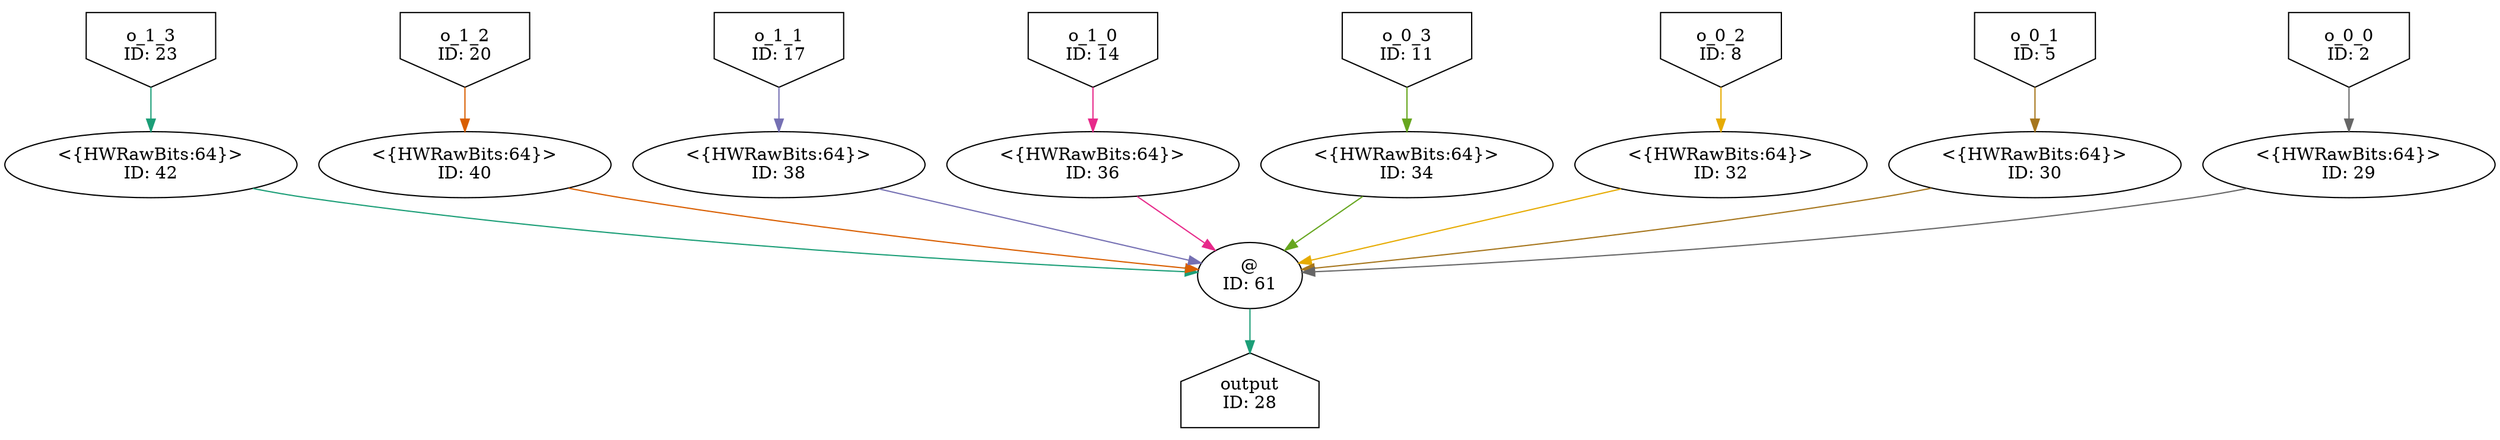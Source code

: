 digraph PRFOutputGen_final{
	NodeInput23 [shape=invhouse, label="o_1_3\nID: 23"];
	NodeReinterpret42 [label="<{HWRawBits:64}>\nID: 42"];
	NodeInput20 [shape=invhouse, label="o_1_2\nID: 20"];
	NodeReinterpret40 [label="<{HWRawBits:64}>\nID: 40"];
	NodeInput17 [shape=invhouse, label="o_1_1\nID: 17"];
	NodeReinterpret38 [label="<{HWRawBits:64}>\nID: 38"];
	NodeInput14 [shape=invhouse, label="o_1_0\nID: 14"];
	NodeReinterpret36 [label="<{HWRawBits:64}>\nID: 36"];
	NodeInput11 [shape=invhouse, label="o_0_3\nID: 11"];
	NodeReinterpret34 [label="<{HWRawBits:64}>\nID: 34"];
	NodeInput8 [shape=invhouse, label="o_0_2\nID: 8"];
	NodeReinterpret32 [label="<{HWRawBits:64}>\nID: 32"];
	NodeInput5 [shape=invhouse, label="o_0_1\nID: 5"];
	NodeReinterpret30 [label="<{HWRawBits:64}>\nID: 30"];
	NodeInput2 [shape=invhouse, label="o_0_0\nID: 2"];
	NodeReinterpret29 [label="<{HWRawBits:64}>\nID: 29"];
	NodeCat61 [label="@\nID: 61"];
	NodeOutput28 [shape=house, label="output\nID: 28"];
	NodeInput23 -> NodeReinterpret42[color="/dark28/1" photon_data="EDGE,SrcNode:23,SrcNodePort:data"];
	NodeInput20 -> NodeReinterpret40[color="/dark28/2" photon_data="EDGE,SrcNode:20,SrcNodePort:data"];
	NodeInput17 -> NodeReinterpret38[color="/dark28/3" photon_data="EDGE,SrcNode:17,SrcNodePort:data"];
	NodeInput14 -> NodeReinterpret36[color="/dark28/4" photon_data="EDGE,SrcNode:14,SrcNodePort:data"];
	NodeInput11 -> NodeReinterpret34[color="/dark28/5" photon_data="EDGE,SrcNode:11,SrcNodePort:data"];
	NodeInput8 -> NodeReinterpret32[color="/dark28/6" photon_data="EDGE,SrcNode:8,SrcNodePort:data"];
	NodeInput5 -> NodeReinterpret30[color="/dark28/7" photon_data="EDGE,SrcNode:5,SrcNodePort:data"];
	NodeInput2 -> NodeReinterpret29[color="/dark28/8" photon_data="EDGE,SrcNode:2,SrcNodePort:data"];
	NodeReinterpret42 -> NodeCat61[color="/dark28/1" photon_data="EDGE,SrcNode:42,SrcNodePort:output"];
	NodeReinterpret40 -> NodeCat61[color="/dark28/2" photon_data="EDGE,SrcNode:40,SrcNodePort:output"];
	NodeReinterpret38 -> NodeCat61[color="/dark28/3" photon_data="EDGE,SrcNode:38,SrcNodePort:output"];
	NodeReinterpret36 -> NodeCat61[color="/dark28/4" photon_data="EDGE,SrcNode:36,SrcNodePort:output"];
	NodeReinterpret34 -> NodeCat61[color="/dark28/5" photon_data="EDGE,SrcNode:34,SrcNodePort:output"];
	NodeReinterpret32 -> NodeCat61[color="/dark28/6" photon_data="EDGE,SrcNode:32,SrcNodePort:output"];
	NodeReinterpret30 -> NodeCat61[color="/dark28/7" photon_data="EDGE,SrcNode:30,SrcNodePort:output"];
	NodeReinterpret29 -> NodeCat61[color="/dark28/8" photon_data="EDGE,SrcNode:29,SrcNodePort:output"];
	NodeCat61 -> NodeOutput28[color="/dark28/1" photon_data="EDGE,SrcNode:61,SrcNodePort:result"];
}
